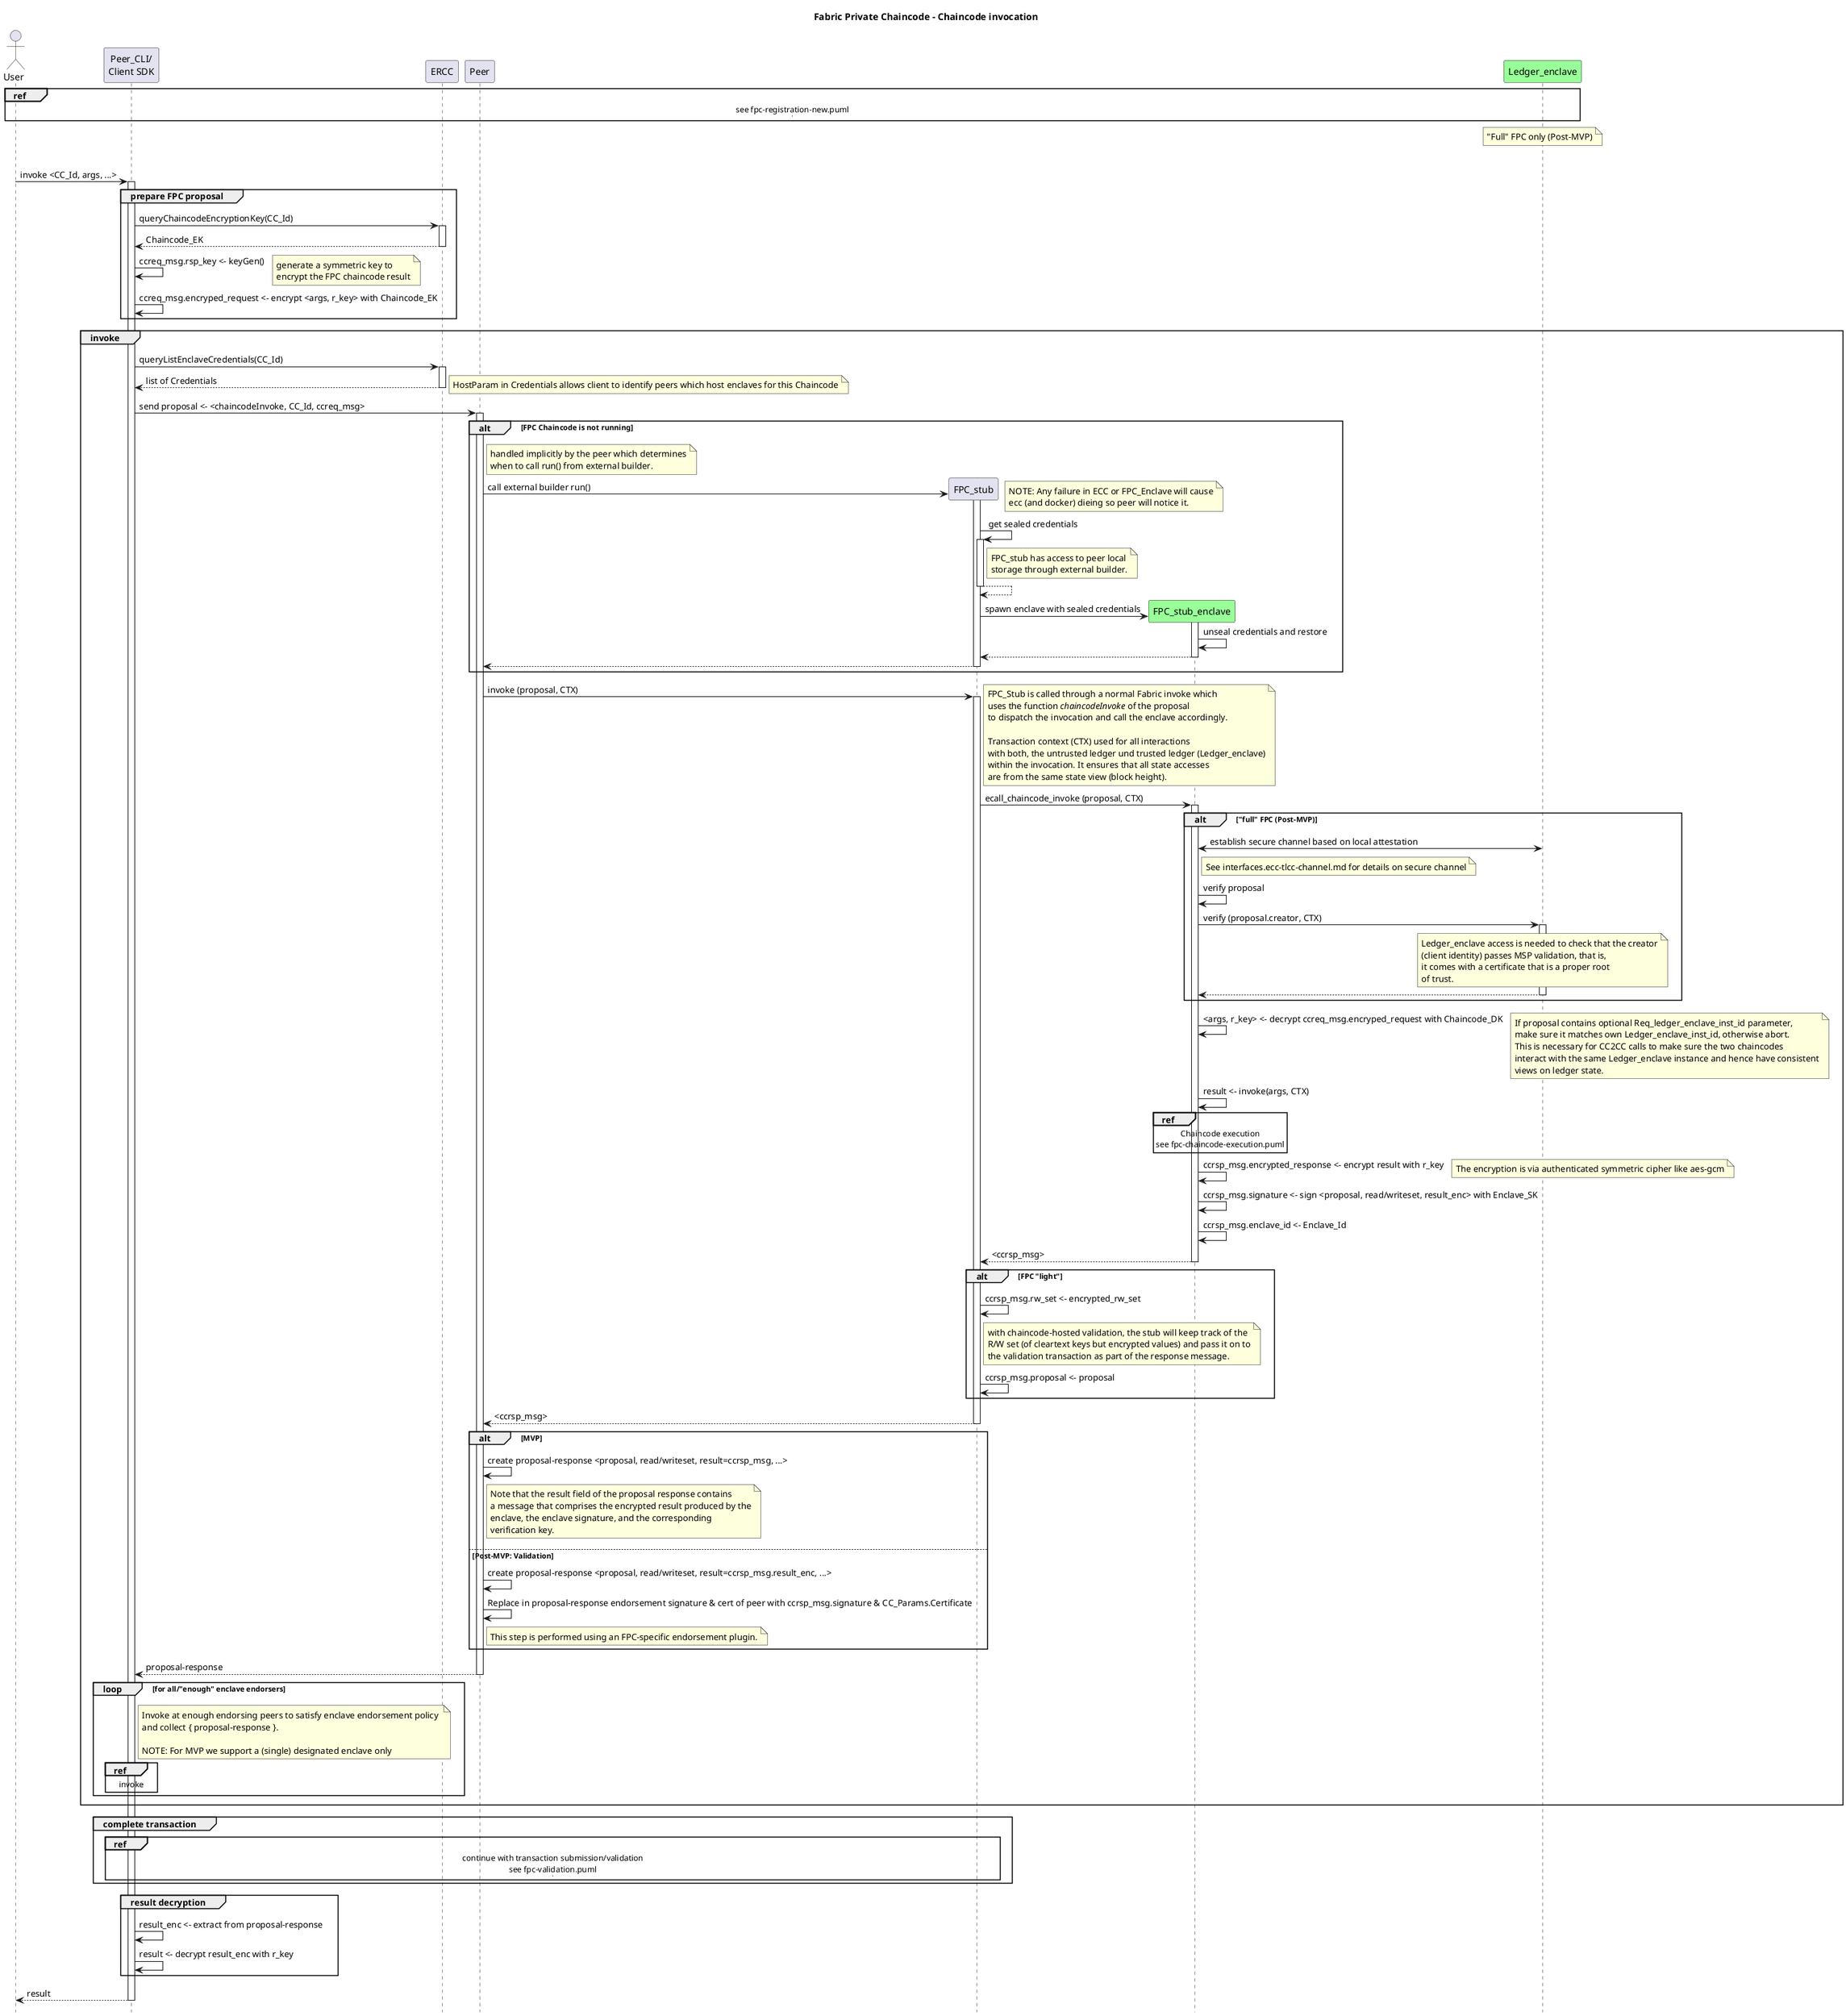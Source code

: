 /'
    Copyright 2020 Intel Corporation
    Copyright IBM Corp. All Rights Reserved.

    SPDX-License-Identifier: Apache-2.0
'/

@startuml

'- force wrapping of longer text
'skinparam wrapWidth 400

!pragma teoz true

hide footbox
title Foot Box removed

title Fabric Private Chaincode - Chaincode invocation

actor "User" as User1 order 9

participant "Peer_CLI/\nClient SDK" as CLI order 10

participant "Ledger_enclave" as TLCC1 order 45 #99FF99

participant "Peer" as Peer order 25
participant "ERCC" as ERCC1 order 11

ref over User1, TLCC1
  see fpc-registration-new.puml
  |||
end ref
note over TLCC1
  "Full" FPC only (Post-MVP)
end note

|||

User1 -> CLI ++: invoke <CC_Id, args, ...>

group prepare FPC proposal

CLI -> ERCC1 ++: queryChaincodeEncryptionKey(CC_Id)
return Chaincode_EK

CLI -> CLI : ccreq_msg.rsp_key <- keyGen()
note right
    generate a symmetric key to
    encrypt the FPC chaincode result
end note

CLI -> CLI : ccreq_msg.encryped_request <- encrypt <args, r_key> with Chaincode_EK

end

group invoke
  CLI -> ERCC1 ++: queryListEnclaveCredentials(CC_Id)
  return list of Credentials
  note right
    HostParam in Credentials allows client to identify peers which host enclaves for this Chaincode
  end note

  CLI -> Peer ++: send proposal <- <chaincodeInvoke, CC_Id, ccreq_msg>

  alt FPC Chaincode is not running
      note right Peer
          handled implicitly by the peer which determines
          when to call run() from external builder.
      end note

      create participant "FPC_stub" as ECC1 order 26
      Peer -> ECC1 ++: call external builder run()
      note right
          NOTE: Any failure in ECC or FPC_Enclave will cause
          ecc (and docker) dieing so peer will notice it.
      end note


      ECC1 -> ECC1 ++: get sealed credentials
      note right ECC1
        FPC_stub has access to peer local
        storage through external builder.
      end note
      return

      create participant "FPC_stub_enclave" as Enclave1 order 30 #99FF99
      ECC1 -> Enclave1 ++ : spawn enclave with sealed credentials
      Enclave1 -> Enclave1 : unseal credentials and restore
      return
      return
  end

      Peer -> ECC1 ++: invoke (proposal, CTX)
      note right
        FPC_Stub is called through a normal Fabric invoke which
        uses the function <i>chaincodeInvoke</i> of the proposal
        to dispatch the invocation and call the enclave accordingly.

        Transaction context (CTX) used for all interactions
        with both, the untrusted ledger und trusted ledger (Ledger_enclave)
        within the invocation. It ensures that all state accesses
        are from the same state view (block height).
      end note
      ECC1 -> Enclave1 ++: ecall_chaincode_invoke (proposal, CTX)

      alt "full" FPC (Post-MVP)
        Enclave1 <-> TLCC1: establish secure channel based on local attestation
          note right Enclave1
             See interfaces.ecc-tlcc-channel.md for details on secure channel
          end note

        Enclave1 -> Enclave1 : verify proposal

        Enclave1 -> TLCC1 ++: verify (proposal.creator, CTX)
          note over TLCC1
            Ledger_enclave access is needed to check that the creator
            (client identity) passes MSP validation, that is,
            it comes with a certificate that is a proper root
            of trust.
          end note
        return
      end

      Enclave1 -> Enclave1 : <args, r_key> <- decrypt ccreq_msg.encryped_request with Chaincode_DK

      note right
        If proposal contains optional Req_ledger_enclave_inst_id parameter,
        make sure it matches own Ledger_enclave_inst_id, otherwise abort.
        This is necessary for CC2CC calls to make sure the two chaincodes
        interact with the same Ledger_enclave instance and hence have consistent
        views on ledger state.
      end note

      Enclave1 -> Enclave1: result <- invoke(args, CTX)
      ref over Enclave1
        Chaincode execution
        see fpc-chaincode-execution.puml
      end ref


      Enclave1 -> Enclave1 : ccrsp_msg.encrypted_response <- encrypt result with r_key
      note right
        The encryption is via authenticated symmetric cipher like aes-gcm
      end note
      Enclave1 -> Enclave1 : ccrsp_msg.signature <- sign <proposal, read/writeset, result_enc> with Enclave_SK
      Enclave1 -> Enclave1 : ccrsp_msg.enclave_id <- Enclave_Id
      return <ccrsp_msg>

     alt FPC "light"
       ECC1 -> ECC1 : ccrsp_msg.rw_set <- encrypted_rw_set
       note right ECC1
         with chaincode-hosted validation, the stub will keep track of the 
         R/W set (of cleartext keys but encrypted values) and pass it on to
         the validation transaction as part of the response message.
       end note
       ECC1 -> ECC1 : ccrsp_msg.proposal <- proposal
    end

    return <ccrsp_msg>

  alt  MVP
    Peer -> Peer : create proposal-response <proposal, read/writeset, result=ccrsp_msg, ...>
      note right Peer
          Note that the result field of the proposal response contains
          a message that comprises the encrypted result produced by the
          enclave, the enclave signature, and the corresponding
          verification key.
      end note

  else Post-MVP: Validation
    Peer -> Peer : create proposal-response <proposal, read/writeset, result=ccrsp_msg.result_enc, ...>
    Peer -> Peer : Replace in proposal-response endorsement signature & cert of peer with ccrsp_msg.signature & CC_Params.Certificate
      note right Peer
          This step is performed using an FPC-specific endorsement plugin.
      end note
  end

  return proposal-response

  loop for all/"enough" enclave endorsers
    note right CLI
      Invoke at enough endorsing peers to satisfy enclave endorsement policy 
      and collect { proposal-response }.

      NOTE: For MVP we support a (single) designated enclave only
    end note
    ref over CLI
      invoke
    end
  end

end

group complete transaction
    ref over CLI, ECC1
      continue with transaction submission/validation
      see fpc-validation.puml
      |||
    end ref
end

group result decryption
    CLI -> CLI : result_enc <- extract from proposal-response
    CLI -> CLI : result <- decrypt result_enc with r_key
end


return result

@enduml
